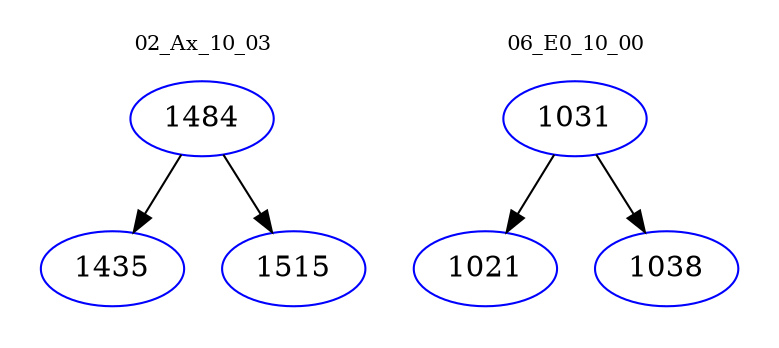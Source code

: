 digraph{
subgraph cluster_0 {
color = white
label = "02_Ax_10_03";
fontsize=10;
T0_1484 [label="1484", color="blue"]
T0_1484 -> T0_1435 [color="black"]
T0_1435 [label="1435", color="blue"]
T0_1484 -> T0_1515 [color="black"]
T0_1515 [label="1515", color="blue"]
}
subgraph cluster_1 {
color = white
label = "06_E0_10_00";
fontsize=10;
T1_1031 [label="1031", color="blue"]
T1_1031 -> T1_1021 [color="black"]
T1_1021 [label="1021", color="blue"]
T1_1031 -> T1_1038 [color="black"]
T1_1038 [label="1038", color="blue"]
}
}
